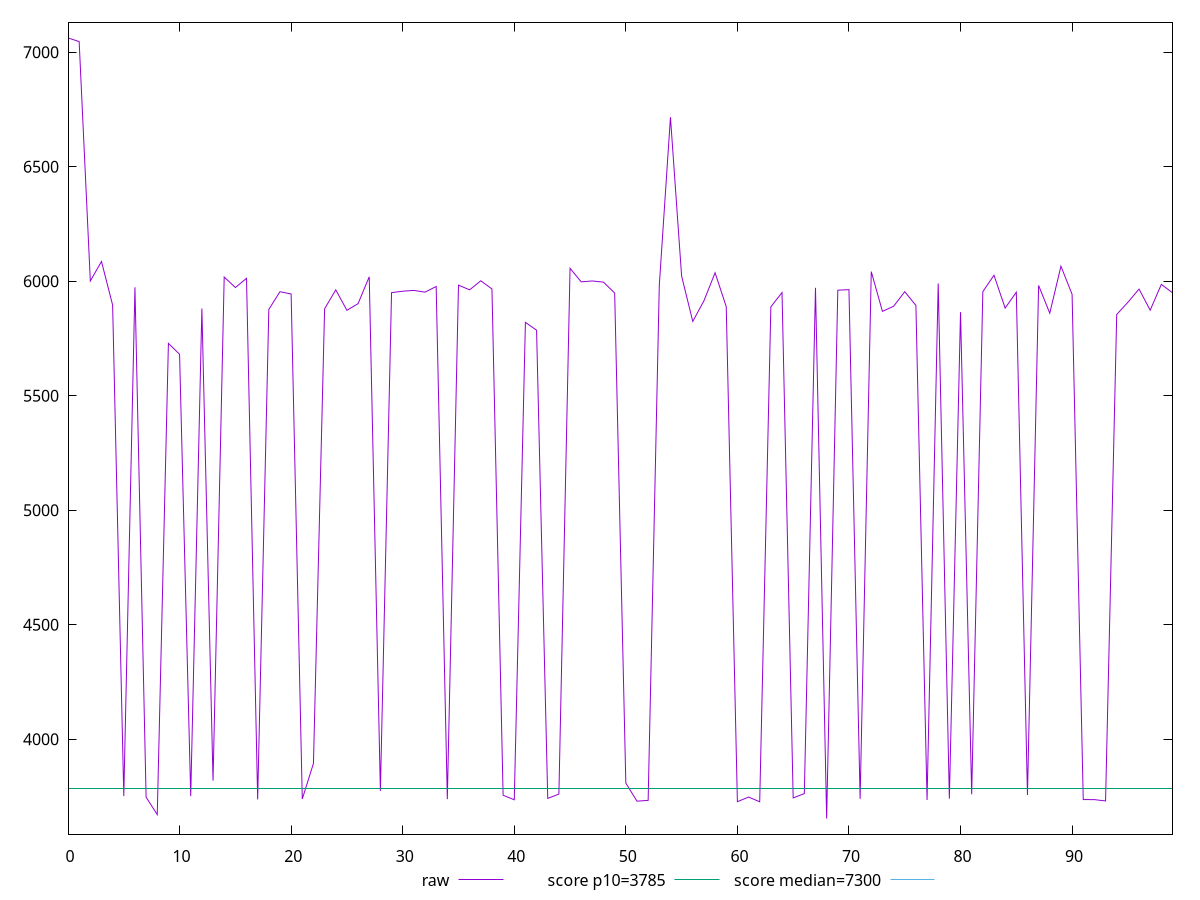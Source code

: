 reset

$raw <<EOF
0 7062.218999999999
1 7046.024999999998
2 6000.743
3 6086.219499999999
4 5895.80655
5 3751.9181499999995
6 5973.4992
7 3747.3030499999995
8 3671.0889999999995
9 5728.5915
10 5680.835
11 3751.8794499999995
12 5880.484050000001
13 3819.319
14 6018.114
15 5972.463100000001
16 6012.353999999999
17 3737.1582999999996
18 5876.766500000001
19 5954.312199999999
20 5944.032300000001
21 3739.47875
22 3894.499
23 5879.4848999999995
24 5962.1193
25 5872.839000000001
26 5902.16525
27 6019.145
28 3774.6439999999993
29 5950.026
30 5956.276000000002
31 5959.850600000001
32 5952.049000000001
33 5976.907999999999
34 3738.7975846535187
35 5982.803099999999
36 5962.2549
37 6001.756000000001
38 5966.213000000001
39 3755.6802
40 3735.919999999999
41 5820.1775
42 5785.9625
43 3741.9183000000003
44 3760.643
45 6056.447
46 5997.06088949548
47 6001.072
48 5995.860999999999
49 5948.114299999999
50 3808.3689999999997
51 3729.7455000000004
52 3733.2857000000004
53 5982.1618
54 6716.056
55 6022.299999999999
56 5824.4645
57 5914.3073
58 6036.8261
59 5888.967000000001
60 3727.5165500000007
61 3747.67615
62 3727.1629999999996
63 5888.246
64 5950.368300000001
65 3743.914899999999
66 3762.96
67 5970.9661
68 3654.02
69 5960.7345000000005
70 5963.1214
71 3739.7810500000005
72 6041.865000000001
73 5868.359
74 5890.408999999999
75 5954.135
76 5894.2695
77 3734.9309000000003
78 5989.966799999999
79 3740.4139999999998
80 5864.867
81 3760.0190000000002
82 5954.3992
83 6026.0380000000005
84 5882.7032500000005
85 5951.8550000000005
86 3756.807550000001
87 5981.462000000001
88 5860.327
89 6065.3735000000015
90 5942.582
91 3736.82135
92 3736.4946
93 3730.77285
94 5854.656999999999
95 5907.77495
96 5965.604399999998
97 5873.437999999999
98 5986.094300000001
99 5949.515600000001
EOF

set key outside below
set xrange [0:99]
set yrange [3585.85602:7130.382979999999]
set trange [3585.85602:7130.382979999999]
set terminal svg size 640, 500 enhanced background rgb 'white'
set output "report_00017_2021-02-10T15-08-03.406Z/interactive/samples/pages+cached+noadtech+nomedia/raw/values.svg"

plot $raw title "raw" with line, \
     3785 title "score p10=3785", \
     7300 title "score median=7300"

reset
